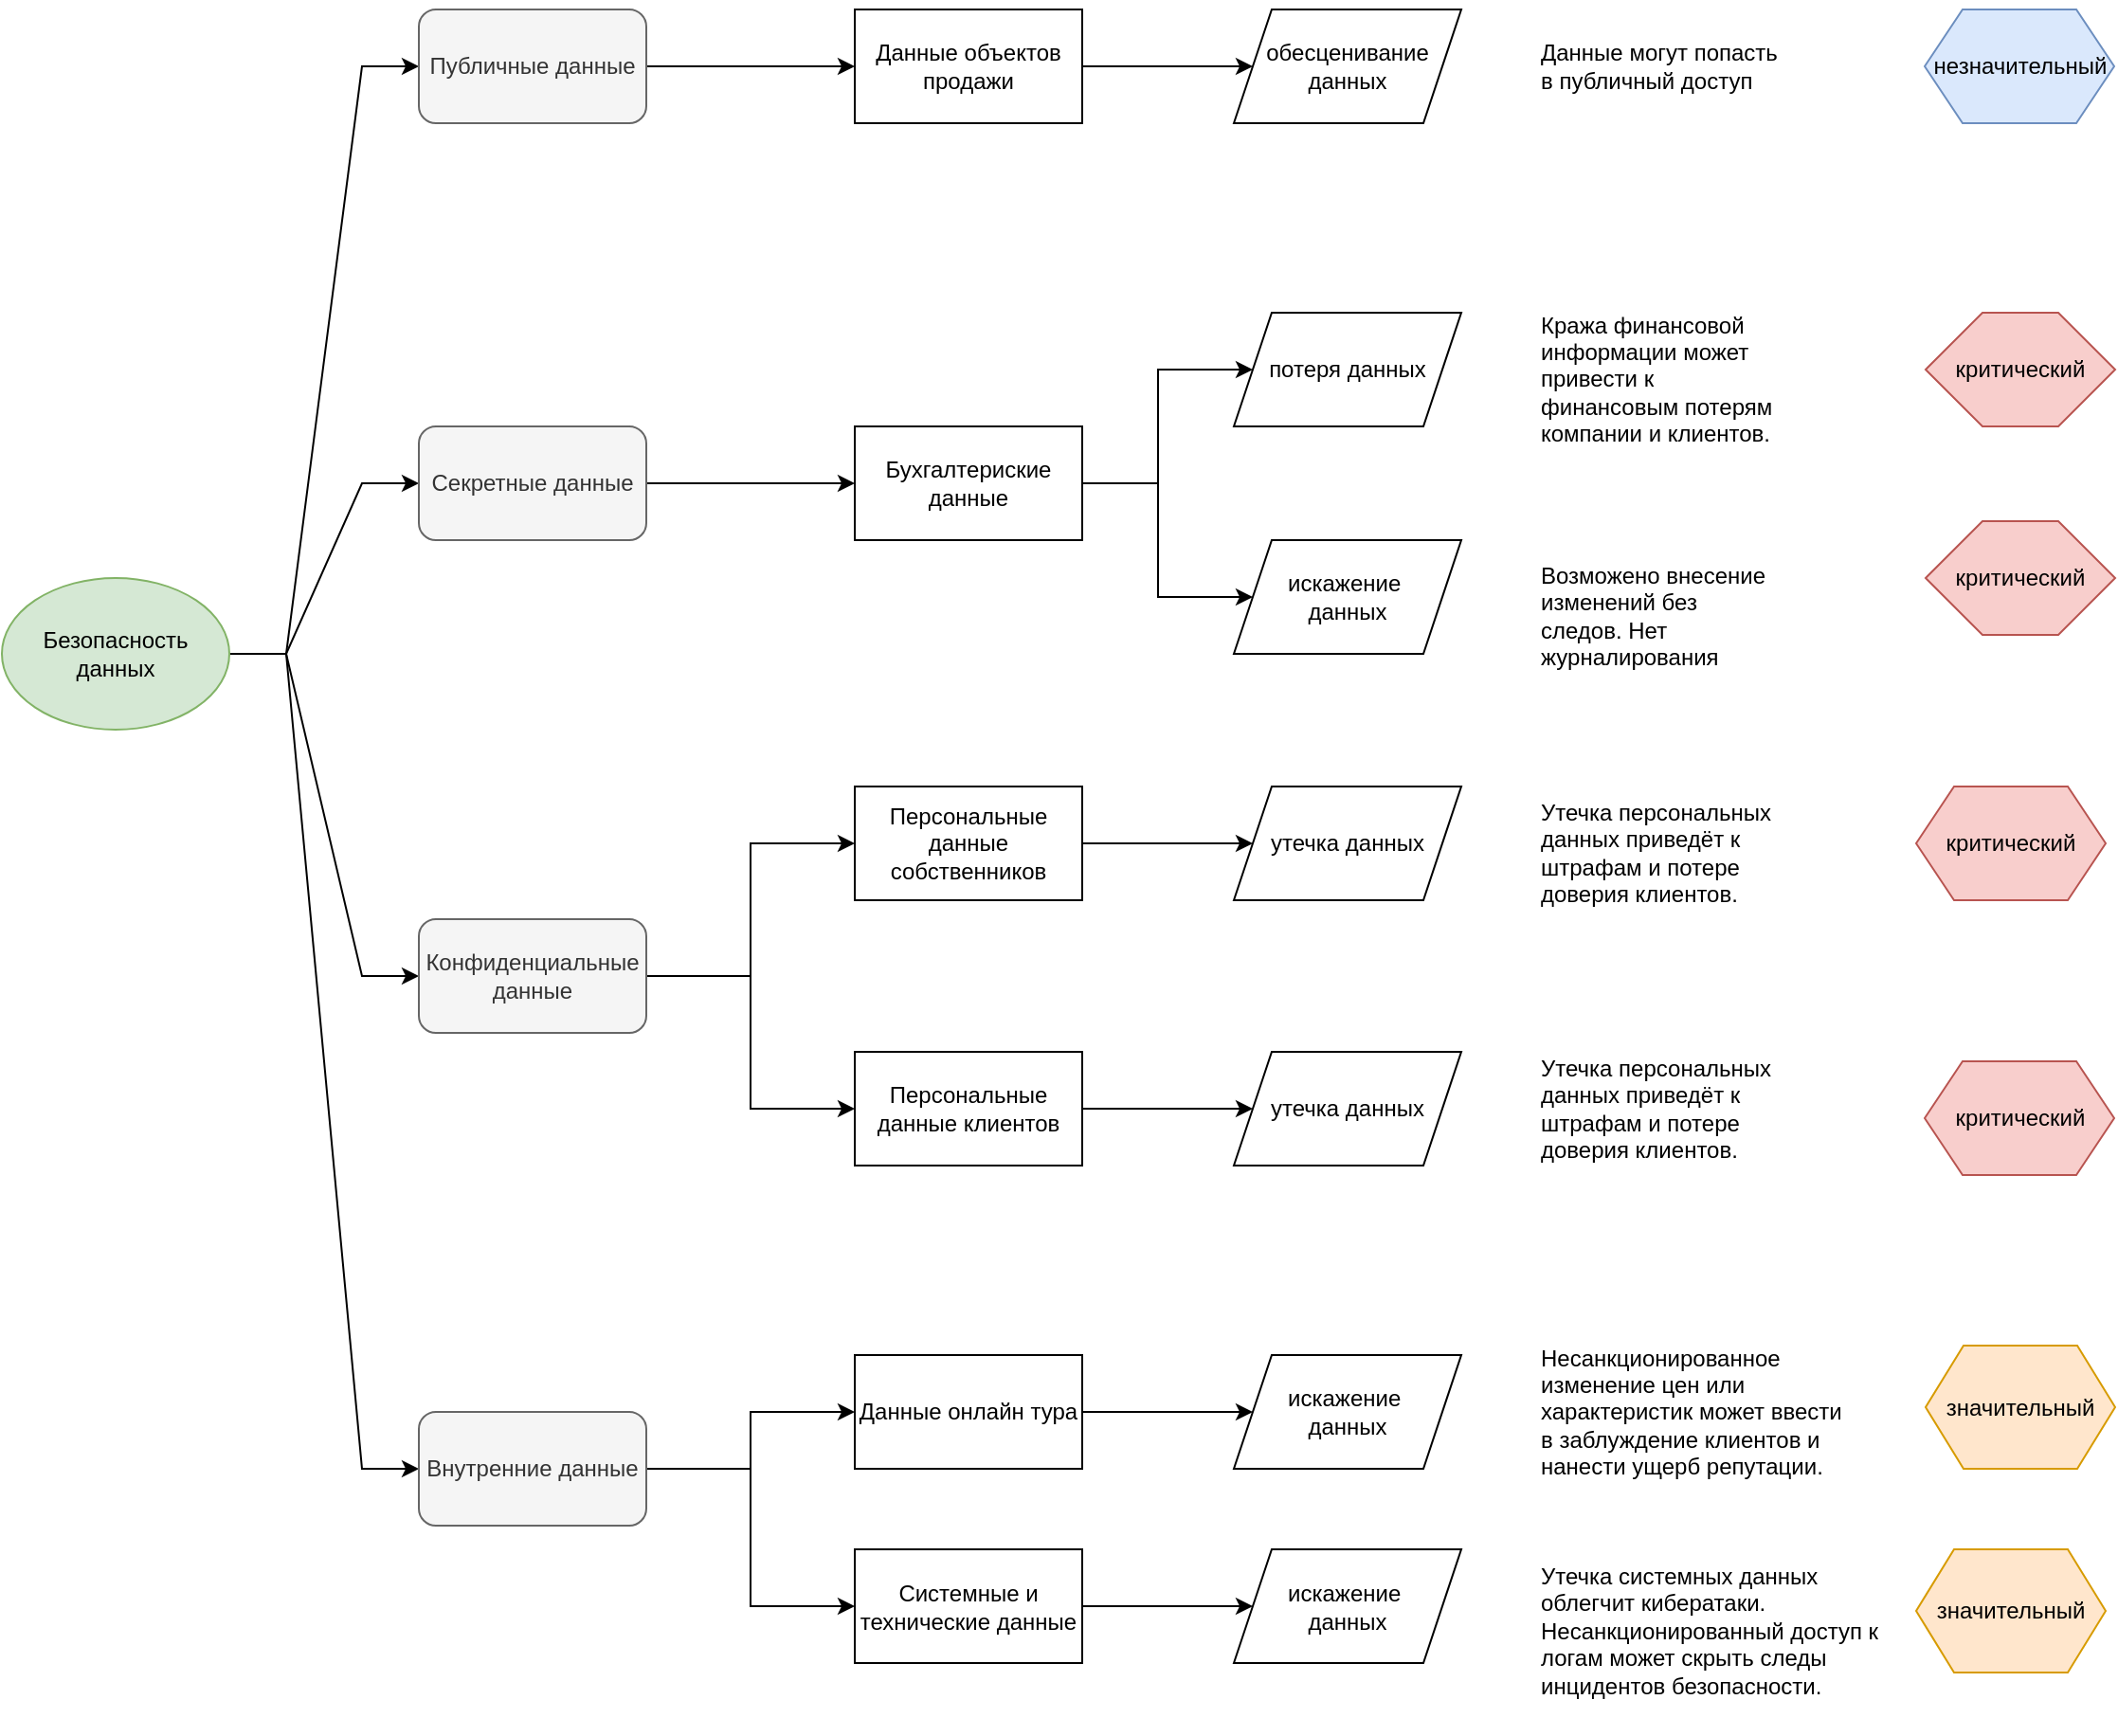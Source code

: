 <mxfile version="26.2.2">
  <diagram name="Страница — 1" id="GybtCsc6UfcFswe1FJvj">
    <mxGraphModel dx="1776" dy="1036" grid="1" gridSize="10" guides="1" tooltips="1" connect="1" arrows="1" fold="1" page="1" pageScale="1" pageWidth="827" pageHeight="1169" math="0" shadow="0">
      <root>
        <mxCell id="0" />
        <mxCell id="1" parent="0" />
        <mxCell id="bEcZVD-vaj6JLPjVV4eH-10" style="edgeStyle=entityRelationEdgeStyle;rounded=0;orthogonalLoop=1;jettySize=auto;html=1;entryX=0;entryY=0.5;entryDx=0;entryDy=0;" edge="1" parent="1" source="n08PQifGK1ORo_y623R5-1" target="n08PQifGK1ORo_y623R5-5">
          <mxGeometry relative="1" as="geometry" />
        </mxCell>
        <mxCell id="bEcZVD-vaj6JLPjVV4eH-11" style="edgeStyle=entityRelationEdgeStyle;rounded=0;orthogonalLoop=1;jettySize=auto;html=1;entryX=0;entryY=0.5;entryDx=0;entryDy=0;" edge="1" parent="1" source="n08PQifGK1ORo_y623R5-1" target="n08PQifGK1ORo_y623R5-6">
          <mxGeometry relative="1" as="geometry" />
        </mxCell>
        <mxCell id="bEcZVD-vaj6JLPjVV4eH-12" style="edgeStyle=entityRelationEdgeStyle;rounded=0;orthogonalLoop=1;jettySize=auto;html=1;entryX=0;entryY=0.5;entryDx=0;entryDy=0;" edge="1" parent="1" source="n08PQifGK1ORo_y623R5-1" target="n08PQifGK1ORo_y623R5-7">
          <mxGeometry relative="1" as="geometry" />
        </mxCell>
        <mxCell id="bEcZVD-vaj6JLPjVV4eH-13" style="edgeStyle=entityRelationEdgeStyle;rounded=0;orthogonalLoop=1;jettySize=auto;html=1;entryX=0;entryY=0.5;entryDx=0;entryDy=0;" edge="1" parent="1" source="n08PQifGK1ORo_y623R5-1" target="n08PQifGK1ORo_y623R5-4">
          <mxGeometry relative="1" as="geometry" />
        </mxCell>
        <mxCell id="n08PQifGK1ORo_y623R5-1" value="Безопасность данных" style="ellipse;whiteSpace=wrap;html=1;fillColor=#d5e8d4;strokeColor=#82b366;" parent="1" vertex="1">
          <mxGeometry x="310" y="460" width="120" height="80" as="geometry" />
        </mxCell>
        <mxCell id="DdrYIgBrap5mWLzCfkBp-25" value="" style="edgeStyle=orthogonalEdgeStyle;rounded=0;orthogonalLoop=1;jettySize=auto;html=1;" parent="1" source="n08PQifGK1ORo_y623R5-4" target="DdrYIgBrap5mWLzCfkBp-3" edge="1">
          <mxGeometry relative="1" as="geometry" />
        </mxCell>
        <mxCell id="n08PQifGK1ORo_y623R5-4" value="Публичные данные" style="rounded=1;whiteSpace=wrap;html=1;fillColor=#f5f5f5;fontColor=#333333;strokeColor=#666666;" parent="1" vertex="1">
          <mxGeometry x="530" y="160" width="120" height="60" as="geometry" />
        </mxCell>
        <mxCell id="bEcZVD-vaj6JLPjVV4eH-1" value="" style="edgeStyle=orthogonalEdgeStyle;rounded=0;orthogonalLoop=1;jettySize=auto;html=1;" edge="1" parent="1" source="n08PQifGK1ORo_y623R5-5" target="DdrYIgBrap5mWLzCfkBp-2">
          <mxGeometry relative="1" as="geometry" />
        </mxCell>
        <mxCell id="bEcZVD-vaj6JLPjVV4eH-30" style="edgeStyle=orthogonalEdgeStyle;rounded=0;orthogonalLoop=1;jettySize=auto;html=1;entryX=0;entryY=0.5;entryDx=0;entryDy=0;" edge="1" parent="1" source="n08PQifGK1ORo_y623R5-5" target="bEcZVD-vaj6JLPjVV4eH-29">
          <mxGeometry relative="1" as="geometry" />
        </mxCell>
        <mxCell id="n08PQifGK1ORo_y623R5-5" value="Внутренние данные" style="rounded=1;whiteSpace=wrap;html=1;fillColor=#f5f5f5;fontColor=#333333;strokeColor=#666666;" parent="1" vertex="1">
          <mxGeometry x="530" y="900" width="120" height="60" as="geometry" />
        </mxCell>
        <mxCell id="bEcZVD-vaj6JLPjVV4eH-14" style="edgeStyle=orthogonalEdgeStyle;rounded=0;orthogonalLoop=1;jettySize=auto;html=1;entryX=0;entryY=0.5;entryDx=0;entryDy=0;" edge="1" parent="1" source="n08PQifGK1ORo_y623R5-6" target="DdrYIgBrap5mWLzCfkBp-9">
          <mxGeometry relative="1" as="geometry" />
        </mxCell>
        <mxCell id="bEcZVD-vaj6JLPjVV4eH-15" style="edgeStyle=orthogonalEdgeStyle;rounded=0;orthogonalLoop=1;jettySize=auto;html=1;entryX=0;entryY=0.5;entryDx=0;entryDy=0;" edge="1" parent="1" source="n08PQifGK1ORo_y623R5-6" target="DdrYIgBrap5mWLzCfkBp-1">
          <mxGeometry relative="1" as="geometry" />
        </mxCell>
        <mxCell id="n08PQifGK1ORo_y623R5-6" value="Конфиденциальные данные" style="rounded=1;whiteSpace=wrap;html=1;fillColor=#f5f5f5;fontColor=#333333;strokeColor=#666666;" parent="1" vertex="1">
          <mxGeometry x="530" y="640" width="120" height="60" as="geometry" />
        </mxCell>
        <mxCell id="bEcZVD-vaj6JLPjVV4eH-4" value="" style="edgeStyle=orthogonalEdgeStyle;rounded=0;orthogonalLoop=1;jettySize=auto;html=1;exitX=1;exitY=0.5;exitDx=0;exitDy=0;" edge="1" parent="1" source="n08PQifGK1ORo_y623R5-7" target="DdrYIgBrap5mWLzCfkBp-19">
          <mxGeometry relative="1" as="geometry">
            <mxPoint x="720" y="410" as="sourcePoint" />
          </mxGeometry>
        </mxCell>
        <mxCell id="n08PQifGK1ORo_y623R5-7" value="Секретные данные" style="rounded=1;whiteSpace=wrap;html=1;fillColor=#f5f5f5;fontColor=#333333;strokeColor=#666666;" parent="1" vertex="1">
          <mxGeometry x="530" y="380" width="120" height="60" as="geometry" />
        </mxCell>
        <mxCell id="n08PQifGK1ORo_y623R5-21" value="искажение&amp;nbsp;&lt;div&gt;данных&lt;/div&gt;" style="shape=parallelogram;perimeter=parallelogramPerimeter;whiteSpace=wrap;html=1;fixedSize=1;" parent="1" vertex="1">
          <mxGeometry x="960" y="870" width="120" height="60" as="geometry" />
        </mxCell>
        <mxCell id="n08PQifGK1ORo_y623R5-24" value="обесценивание данных" style="shape=parallelogram;perimeter=parallelogramPerimeter;whiteSpace=wrap;html=1;fixedSize=1;" parent="1" vertex="1">
          <mxGeometry x="960" y="160" width="120" height="60" as="geometry" />
        </mxCell>
        <mxCell id="n08PQifGK1ORo_y623R5-25" value="утечка данных" style="shape=parallelogram;perimeter=parallelogramPerimeter;whiteSpace=wrap;html=1;fixedSize=1;" parent="1" vertex="1">
          <mxGeometry x="960" y="710" width="120" height="60" as="geometry" />
        </mxCell>
        <mxCell id="n08PQifGK1ORo_y623R5-34" value="незначительный" style="shape=hexagon;perimeter=hexagonPerimeter2;whiteSpace=wrap;html=1;fixedSize=1;fillColor=#dae8fc;strokeColor=#6c8ebf;" parent="1" vertex="1">
          <mxGeometry x="1324.5" y="160" width="100" height="60" as="geometry" />
        </mxCell>
        <mxCell id="n08PQifGK1ORo_y623R5-36" value="критический" style="shape=hexagon;perimeter=hexagonPerimeter2;whiteSpace=wrap;html=1;fixedSize=1;fillColor=#f8cecc;strokeColor=#b85450;size=30;" parent="1" vertex="1">
          <mxGeometry x="1325" y="430" width="100" height="60" as="geometry" />
        </mxCell>
        <mxCell id="bEcZVD-vaj6JLPjVV4eH-8" style="edgeStyle=orthogonalEdgeStyle;rounded=0;orthogonalLoop=1;jettySize=auto;html=1;entryX=0;entryY=0.5;entryDx=0;entryDy=0;" edge="1" parent="1" source="DdrYIgBrap5mWLzCfkBp-1" target="n08PQifGK1ORo_y623R5-25">
          <mxGeometry relative="1" as="geometry" />
        </mxCell>
        <mxCell id="DdrYIgBrap5mWLzCfkBp-1" value="Персональные данные клиентов" style="rounded=0;whiteSpace=wrap;html=1;" parent="1" vertex="1">
          <mxGeometry x="760" y="710" width="120" height="60" as="geometry" />
        </mxCell>
        <mxCell id="bEcZVD-vaj6JLPjVV4eH-2" value="" style="edgeStyle=orthogonalEdgeStyle;rounded=0;orthogonalLoop=1;jettySize=auto;html=1;" edge="1" parent="1" source="DdrYIgBrap5mWLzCfkBp-2" target="n08PQifGK1ORo_y623R5-21">
          <mxGeometry relative="1" as="geometry" />
        </mxCell>
        <mxCell id="DdrYIgBrap5mWLzCfkBp-2" value="Данные онлайн тура" style="rounded=0;whiteSpace=wrap;html=1;" parent="1" vertex="1">
          <mxGeometry x="760" y="870" width="120" height="60" as="geometry" />
        </mxCell>
        <mxCell id="DdrYIgBrap5mWLzCfkBp-26" value="" style="edgeStyle=orthogonalEdgeStyle;rounded=0;orthogonalLoop=1;jettySize=auto;html=1;" parent="1" source="DdrYIgBrap5mWLzCfkBp-3" target="n08PQifGK1ORo_y623R5-24" edge="1">
          <mxGeometry relative="1" as="geometry" />
        </mxCell>
        <mxCell id="DdrYIgBrap5mWLzCfkBp-3" value="Данные объектов продажи" style="rounded=0;whiteSpace=wrap;html=1;" parent="1" vertex="1">
          <mxGeometry x="760" y="160" width="120" height="60" as="geometry" />
        </mxCell>
        <mxCell id="DdrYIgBrap5mWLzCfkBp-4" value="критический" style="shape=hexagon;perimeter=hexagonPerimeter2;whiteSpace=wrap;html=1;fixedSize=1;fillColor=#f8cecc;strokeColor=#b85450;" parent="1" vertex="1">
          <mxGeometry x="1320" y="570" width="100" height="60" as="geometry" />
        </mxCell>
        <mxCell id="DdrYIgBrap5mWLzCfkBp-6" value="значительный" style="shape=hexagon;perimeter=hexagonPerimeter2;whiteSpace=wrap;html=1;fixedSize=1;fillColor=#ffe6cc;strokeColor=#d79b00;" parent="1" vertex="1">
          <mxGeometry x="1325" y="865" width="100" height="65" as="geometry" />
        </mxCell>
        <mxCell id="DdrYIgBrap5mWLzCfkBp-8" value="потеря данных" style="shape=parallelogram;perimeter=parallelogramPerimeter;whiteSpace=wrap;html=1;fixedSize=1;" parent="1" vertex="1">
          <mxGeometry x="960" y="320" width="120" height="60" as="geometry" />
        </mxCell>
        <mxCell id="DdrYIgBrap5mWLzCfkBp-17" value="" style="edgeStyle=orthogonalEdgeStyle;rounded=0;orthogonalLoop=1;jettySize=auto;html=1;" parent="1" source="DdrYIgBrap5mWLzCfkBp-9" target="DdrYIgBrap5mWLzCfkBp-10" edge="1">
          <mxGeometry relative="1" as="geometry" />
        </mxCell>
        <mxCell id="bEcZVD-vaj6JLPjVV4eH-5" style="edgeStyle=orthogonalEdgeStyle;rounded=0;orthogonalLoop=1;jettySize=auto;html=1;exitX=0.75;exitY=1;exitDx=0;exitDy=0;" edge="1" parent="1" source="DdrYIgBrap5mWLzCfkBp-9">
          <mxGeometry relative="1" as="geometry">
            <mxPoint x="850" y="620.0" as="targetPoint" />
          </mxGeometry>
        </mxCell>
        <mxCell id="DdrYIgBrap5mWLzCfkBp-9" value="Персональные данные собственников" style="rounded=0;whiteSpace=wrap;html=1;" parent="1" vertex="1">
          <mxGeometry x="760" y="570" width="120" height="60" as="geometry" />
        </mxCell>
        <mxCell id="DdrYIgBrap5mWLzCfkBp-10" value="утечка данных" style="shape=parallelogram;perimeter=parallelogramPerimeter;whiteSpace=wrap;html=1;fixedSize=1;" parent="1" vertex="1">
          <mxGeometry x="960" y="570" width="120" height="60" as="geometry" />
        </mxCell>
        <mxCell id="DdrYIgBrap5mWLzCfkBp-22" style="edgeStyle=orthogonalEdgeStyle;rounded=0;orthogonalLoop=1;jettySize=auto;html=1;" parent="1" source="DdrYIgBrap5mWLzCfkBp-19" target="DdrYIgBrap5mWLzCfkBp-8" edge="1">
          <mxGeometry relative="1" as="geometry" />
        </mxCell>
        <mxCell id="DdrYIgBrap5mWLzCfkBp-23" style="edgeStyle=orthogonalEdgeStyle;rounded=0;orthogonalLoop=1;jettySize=auto;html=1;" parent="1" source="DdrYIgBrap5mWLzCfkBp-19" target="DdrYIgBrap5mWLzCfkBp-20" edge="1">
          <mxGeometry relative="1" as="geometry" />
        </mxCell>
        <mxCell id="DdrYIgBrap5mWLzCfkBp-19" value="Бухгалтериские данные" style="rounded=0;whiteSpace=wrap;html=1;" parent="1" vertex="1">
          <mxGeometry x="760" y="380" width="120" height="60" as="geometry" />
        </mxCell>
        <mxCell id="DdrYIgBrap5mWLzCfkBp-20" value="искажение&amp;nbsp;&lt;div&gt;данных&lt;/div&gt;" style="shape=parallelogram;perimeter=parallelogramPerimeter;whiteSpace=wrap;html=1;fixedSize=1;" parent="1" vertex="1">
          <mxGeometry x="960" y="440" width="120" height="60" as="geometry" />
        </mxCell>
        <mxCell id="DdrYIgBrap5mWLzCfkBp-21" value="критический" style="shape=hexagon;perimeter=hexagonPerimeter2;whiteSpace=wrap;html=1;fixedSize=1;fillColor=#f8cecc;strokeColor=#b85450;size=30;" parent="1" vertex="1">
          <mxGeometry x="1325" y="320" width="100" height="60" as="geometry" />
        </mxCell>
        <mxCell id="bEcZVD-vaj6JLPjVV4eH-17" value="Данные могут попасть в публичный доступ" style="text;html=1;align=left;verticalAlign=middle;whiteSpace=wrap;rounded=0;" vertex="1" parent="1">
          <mxGeometry x="1120" y="155" width="130" height="70" as="geometry" />
        </mxCell>
        <mxCell id="bEcZVD-vaj6JLPjVV4eH-18" value="Кража финансовой информации может привести к финансовым потерям компании и клиентов." style="text;html=1;align=left;verticalAlign=middle;whiteSpace=wrap;rounded=0;" vertex="1" parent="1">
          <mxGeometry x="1120" y="320" width="130" height="70" as="geometry" />
        </mxCell>
        <mxCell id="bEcZVD-vaj6JLPjVV4eH-19" value="Возможено внесение изменений без&amp;nbsp; следов. Нет журналирования" style="text;html=1;align=left;verticalAlign=middle;whiteSpace=wrap;rounded=0;" vertex="1" parent="1">
          <mxGeometry x="1120" y="445" width="130" height="70" as="geometry" />
        </mxCell>
        <mxCell id="bEcZVD-vaj6JLPjVV4eH-20" value="Утечка персональных данных приведёт к штрафам и потере доверия клиентов." style="text;html=1;align=left;verticalAlign=middle;whiteSpace=wrap;rounded=0;" vertex="1" parent="1">
          <mxGeometry x="1120" y="570" width="140" height="70" as="geometry" />
        </mxCell>
        <mxCell id="bEcZVD-vaj6JLPjVV4eH-23" value="критический" style="shape=hexagon;perimeter=hexagonPerimeter2;whiteSpace=wrap;html=1;fixedSize=1;fillColor=#f8cecc;strokeColor=#b85450;" vertex="1" parent="1">
          <mxGeometry x="1324.5" y="715" width="100" height="60" as="geometry" />
        </mxCell>
        <mxCell id="bEcZVD-vaj6JLPjVV4eH-25" value="Несанкционированное изменение цен или характеристик может ввести в заблуждение клиентов и нанести ущерб репутации." style="text;html=1;align=left;verticalAlign=middle;whiteSpace=wrap;rounded=0;" vertex="1" parent="1">
          <mxGeometry x="1120" y="865" width="170" height="70" as="geometry" />
        </mxCell>
        <mxCell id="bEcZVD-vaj6JLPjVV4eH-26" value="Утечка персональных данных приведёт к штрафам и потере доверия клиентов." style="text;html=1;align=left;verticalAlign=middle;whiteSpace=wrap;rounded=0;" vertex="1" parent="1">
          <mxGeometry x="1120" y="705" width="140" height="70" as="geometry" />
        </mxCell>
        <mxCell id="bEcZVD-vaj6JLPjVV4eH-32" style="edgeStyle=orthogonalEdgeStyle;rounded=0;orthogonalLoop=1;jettySize=auto;html=1;" edge="1" parent="1" source="bEcZVD-vaj6JLPjVV4eH-29" target="bEcZVD-vaj6JLPjVV4eH-31">
          <mxGeometry relative="1" as="geometry" />
        </mxCell>
        <mxCell id="bEcZVD-vaj6JLPjVV4eH-29" value="Системные и технические данные" style="rounded=0;whiteSpace=wrap;html=1;" vertex="1" parent="1">
          <mxGeometry x="760" y="972.5" width="120" height="60" as="geometry" />
        </mxCell>
        <mxCell id="bEcZVD-vaj6JLPjVV4eH-31" value="искажение&amp;nbsp;&lt;div&gt;данных&lt;/div&gt;" style="shape=parallelogram;perimeter=parallelogramPerimeter;whiteSpace=wrap;html=1;fixedSize=1;" vertex="1" parent="1">
          <mxGeometry x="960" y="972.5" width="120" height="60" as="geometry" />
        </mxCell>
        <mxCell id="bEcZVD-vaj6JLPjVV4eH-33" value="Утечка системных данных &#xa;облегчит кибератаки.&#xa;Несанкционированный доступ к логам может скрыть следы инцидентов безопасности." style="text;whiteSpace=wrap;" vertex="1" parent="1">
          <mxGeometry x="1120" y="972.5" width="190" height="97.5" as="geometry" />
        </mxCell>
        <mxCell id="bEcZVD-vaj6JLPjVV4eH-34" value="значительный" style="shape=hexagon;perimeter=hexagonPerimeter2;whiteSpace=wrap;html=1;fixedSize=1;fillColor=#ffe6cc;strokeColor=#d79b00;" vertex="1" parent="1">
          <mxGeometry x="1320" y="972.5" width="100" height="65" as="geometry" />
        </mxCell>
      </root>
    </mxGraphModel>
  </diagram>
</mxfile>
